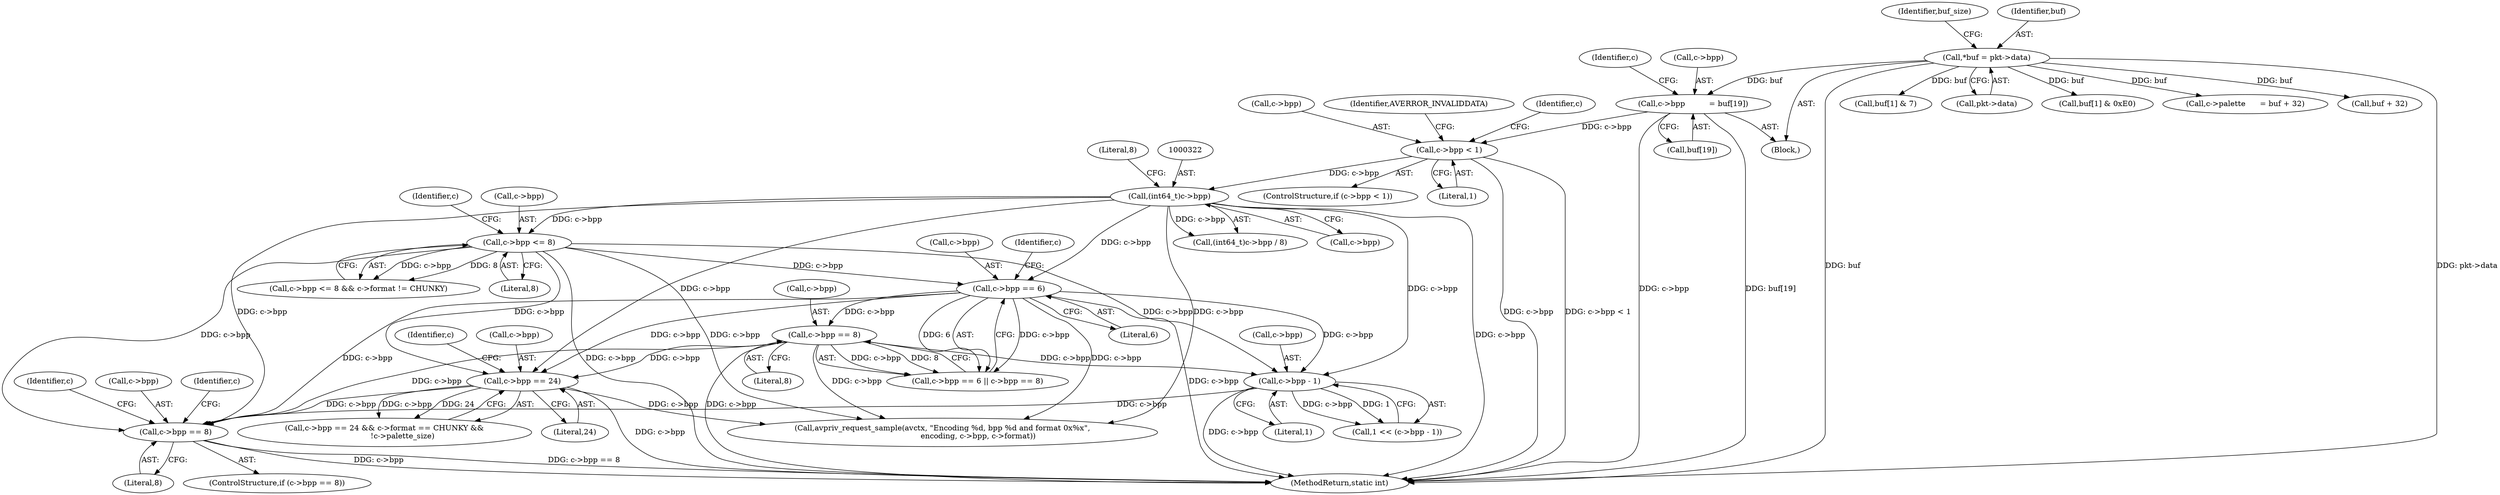 digraph "1_FFmpeg_1e42736b95065c69a7481d0cf55247024f54b660@pointer" {
"1000474" [label="(Call,c->bpp == 8)"];
"1000338" [label="(Call,c->bpp <= 8)"];
"1000321" [label="(Call,(int64_t)c->bpp)"];
"1000232" [label="(Call,c->bpp < 1)"];
"1000168" [label="(Call,c->bpp          = buf[19])"];
"1000127" [label="(Call,*buf = pkt->data)"];
"1000397" [label="(Call,c->bpp == 24)"];
"1000366" [label="(Call,c->bpp == 8)"];
"1000361" [label="(Call,c->bpp == 6)"];
"1000379" [label="(Call,c->bpp - 1)"];
"1000337" [label="(Call,c->bpp <= 8 && c->format != CHUNKY)"];
"1000396" [label="(Call,c->bpp == 24 && c->format == CHUNKY &&\n               !c->palette_size)"];
"1000484" [label="(Identifier,c)"];
"1000365" [label="(Literal,6)"];
"1000320" [label="(Call,(int64_t)c->bpp / 8)"];
"1000321" [label="(Call,(int64_t)c->bpp)"];
"1000362" [label="(Call,c->bpp)"];
"1000105" [label="(Block,)"];
"1000140" [label="(Call,buf[1] & 7)"];
"1000323" [label="(Call,c->bpp)"];
"1000168" [label="(Call,c->bpp          = buf[19])"];
"1000405" [label="(Identifier,c)"];
"1000129" [label="(Call,pkt->data)"];
"1000508" [label="(MethodReturn,static int)"];
"1000177" [label="(Identifier,c)"];
"1000478" [label="(Literal,8)"];
"1000233" [label="(Call,c->bpp)"];
"1000370" [label="(Literal,8)"];
"1000397" [label="(Call,c->bpp == 24)"];
"1000232" [label="(Call,c->bpp < 1)"];
"1000169" [label="(Call,c->bpp)"];
"1000383" [label="(Literal,1)"];
"1000377" [label="(Call,1 << (c->bpp - 1))"];
"1000475" [label="(Call,c->bpp)"];
"1000134" [label="(Identifier,buf_size)"];
"1000366" [label="(Call,c->bpp == 8)"];
"1000401" [label="(Literal,24)"];
"1000339" [label="(Call,c->bpp)"];
"1000149" [label="(Call,buf[1] & 0xE0)"];
"1000342" [label="(Literal,8)"];
"1000184" [label="(Call,c->palette      = buf + 32)"];
"1000367" [label="(Call,c->bpp)"];
"1000473" [label="(ControlStructure,if (c->bpp == 8))"];
"1000326" [label="(Literal,8)"];
"1000128" [label="(Identifier,buf)"];
"1000238" [label="(Identifier,AVERROR_INVALIDDATA)"];
"1000398" [label="(Call,c->bpp)"];
"1000345" [label="(Identifier,c)"];
"1000368" [label="(Identifier,c)"];
"1000231" [label="(ControlStructure,if (c->bpp < 1))"];
"1000420" [label="(Call,avpriv_request_sample(avctx, \"Encoding %d, bpp %d and format 0x%x\",\n                              encoding, c->bpp, c->format))"];
"1000236" [label="(Literal,1)"];
"1000127" [label="(Call,*buf = pkt->data)"];
"1000360" [label="(Call,c->bpp == 6 || c->bpp == 8)"];
"1000474" [label="(Call,c->bpp == 8)"];
"1000188" [label="(Call,buf + 32)"];
"1000380" [label="(Call,c->bpp)"];
"1000338" [label="(Call,c->bpp <= 8)"];
"1000243" [label="(Identifier,c)"];
"1000361" [label="(Call,c->bpp == 6)"];
"1000379" [label="(Call,c->bpp - 1)"];
"1000172" [label="(Call,buf[19])"];
"1000480" [label="(Identifier,c)"];
"1000474" -> "1000473"  [label="AST: "];
"1000474" -> "1000478"  [label="CFG: "];
"1000475" -> "1000474"  [label="AST: "];
"1000478" -> "1000474"  [label="AST: "];
"1000480" -> "1000474"  [label="CFG: "];
"1000484" -> "1000474"  [label="CFG: "];
"1000474" -> "1000508"  [label="DDG: c->bpp == 8"];
"1000474" -> "1000508"  [label="DDG: c->bpp"];
"1000338" -> "1000474"  [label="DDG: c->bpp"];
"1000397" -> "1000474"  [label="DDG: c->bpp"];
"1000379" -> "1000474"  [label="DDG: c->bpp"];
"1000366" -> "1000474"  [label="DDG: c->bpp"];
"1000361" -> "1000474"  [label="DDG: c->bpp"];
"1000321" -> "1000474"  [label="DDG: c->bpp"];
"1000338" -> "1000337"  [label="AST: "];
"1000338" -> "1000342"  [label="CFG: "];
"1000339" -> "1000338"  [label="AST: "];
"1000342" -> "1000338"  [label="AST: "];
"1000345" -> "1000338"  [label="CFG: "];
"1000337" -> "1000338"  [label="CFG: "];
"1000338" -> "1000508"  [label="DDG: c->bpp"];
"1000338" -> "1000337"  [label="DDG: c->bpp"];
"1000338" -> "1000337"  [label="DDG: 8"];
"1000321" -> "1000338"  [label="DDG: c->bpp"];
"1000338" -> "1000361"  [label="DDG: c->bpp"];
"1000338" -> "1000379"  [label="DDG: c->bpp"];
"1000338" -> "1000397"  [label="DDG: c->bpp"];
"1000338" -> "1000420"  [label="DDG: c->bpp"];
"1000321" -> "1000320"  [label="AST: "];
"1000321" -> "1000323"  [label="CFG: "];
"1000322" -> "1000321"  [label="AST: "];
"1000323" -> "1000321"  [label="AST: "];
"1000326" -> "1000321"  [label="CFG: "];
"1000321" -> "1000508"  [label="DDG: c->bpp"];
"1000321" -> "1000320"  [label="DDG: c->bpp"];
"1000232" -> "1000321"  [label="DDG: c->bpp"];
"1000321" -> "1000361"  [label="DDG: c->bpp"];
"1000321" -> "1000379"  [label="DDG: c->bpp"];
"1000321" -> "1000397"  [label="DDG: c->bpp"];
"1000321" -> "1000420"  [label="DDG: c->bpp"];
"1000232" -> "1000231"  [label="AST: "];
"1000232" -> "1000236"  [label="CFG: "];
"1000233" -> "1000232"  [label="AST: "];
"1000236" -> "1000232"  [label="AST: "];
"1000238" -> "1000232"  [label="CFG: "];
"1000243" -> "1000232"  [label="CFG: "];
"1000232" -> "1000508"  [label="DDG: c->bpp"];
"1000232" -> "1000508"  [label="DDG: c->bpp < 1"];
"1000168" -> "1000232"  [label="DDG: c->bpp"];
"1000168" -> "1000105"  [label="AST: "];
"1000168" -> "1000172"  [label="CFG: "];
"1000169" -> "1000168"  [label="AST: "];
"1000172" -> "1000168"  [label="AST: "];
"1000177" -> "1000168"  [label="CFG: "];
"1000168" -> "1000508"  [label="DDG: buf[19]"];
"1000168" -> "1000508"  [label="DDG: c->bpp"];
"1000127" -> "1000168"  [label="DDG: buf"];
"1000127" -> "1000105"  [label="AST: "];
"1000127" -> "1000129"  [label="CFG: "];
"1000128" -> "1000127"  [label="AST: "];
"1000129" -> "1000127"  [label="AST: "];
"1000134" -> "1000127"  [label="CFG: "];
"1000127" -> "1000508"  [label="DDG: pkt->data"];
"1000127" -> "1000508"  [label="DDG: buf"];
"1000127" -> "1000140"  [label="DDG: buf"];
"1000127" -> "1000149"  [label="DDG: buf"];
"1000127" -> "1000184"  [label="DDG: buf"];
"1000127" -> "1000188"  [label="DDG: buf"];
"1000397" -> "1000396"  [label="AST: "];
"1000397" -> "1000401"  [label="CFG: "];
"1000398" -> "1000397"  [label="AST: "];
"1000401" -> "1000397"  [label="AST: "];
"1000405" -> "1000397"  [label="CFG: "];
"1000396" -> "1000397"  [label="CFG: "];
"1000397" -> "1000508"  [label="DDG: c->bpp"];
"1000397" -> "1000396"  [label="DDG: c->bpp"];
"1000397" -> "1000396"  [label="DDG: 24"];
"1000366" -> "1000397"  [label="DDG: c->bpp"];
"1000361" -> "1000397"  [label="DDG: c->bpp"];
"1000397" -> "1000420"  [label="DDG: c->bpp"];
"1000366" -> "1000360"  [label="AST: "];
"1000366" -> "1000370"  [label="CFG: "];
"1000367" -> "1000366"  [label="AST: "];
"1000370" -> "1000366"  [label="AST: "];
"1000360" -> "1000366"  [label="CFG: "];
"1000366" -> "1000508"  [label="DDG: c->bpp"];
"1000366" -> "1000360"  [label="DDG: c->bpp"];
"1000366" -> "1000360"  [label="DDG: 8"];
"1000361" -> "1000366"  [label="DDG: c->bpp"];
"1000366" -> "1000379"  [label="DDG: c->bpp"];
"1000366" -> "1000420"  [label="DDG: c->bpp"];
"1000361" -> "1000360"  [label="AST: "];
"1000361" -> "1000365"  [label="CFG: "];
"1000362" -> "1000361"  [label="AST: "];
"1000365" -> "1000361"  [label="AST: "];
"1000368" -> "1000361"  [label="CFG: "];
"1000360" -> "1000361"  [label="CFG: "];
"1000361" -> "1000508"  [label="DDG: c->bpp"];
"1000361" -> "1000360"  [label="DDG: c->bpp"];
"1000361" -> "1000360"  [label="DDG: 6"];
"1000361" -> "1000379"  [label="DDG: c->bpp"];
"1000361" -> "1000420"  [label="DDG: c->bpp"];
"1000379" -> "1000377"  [label="AST: "];
"1000379" -> "1000383"  [label="CFG: "];
"1000380" -> "1000379"  [label="AST: "];
"1000383" -> "1000379"  [label="AST: "];
"1000377" -> "1000379"  [label="CFG: "];
"1000379" -> "1000508"  [label="DDG: c->bpp"];
"1000379" -> "1000377"  [label="DDG: c->bpp"];
"1000379" -> "1000377"  [label="DDG: 1"];
}
